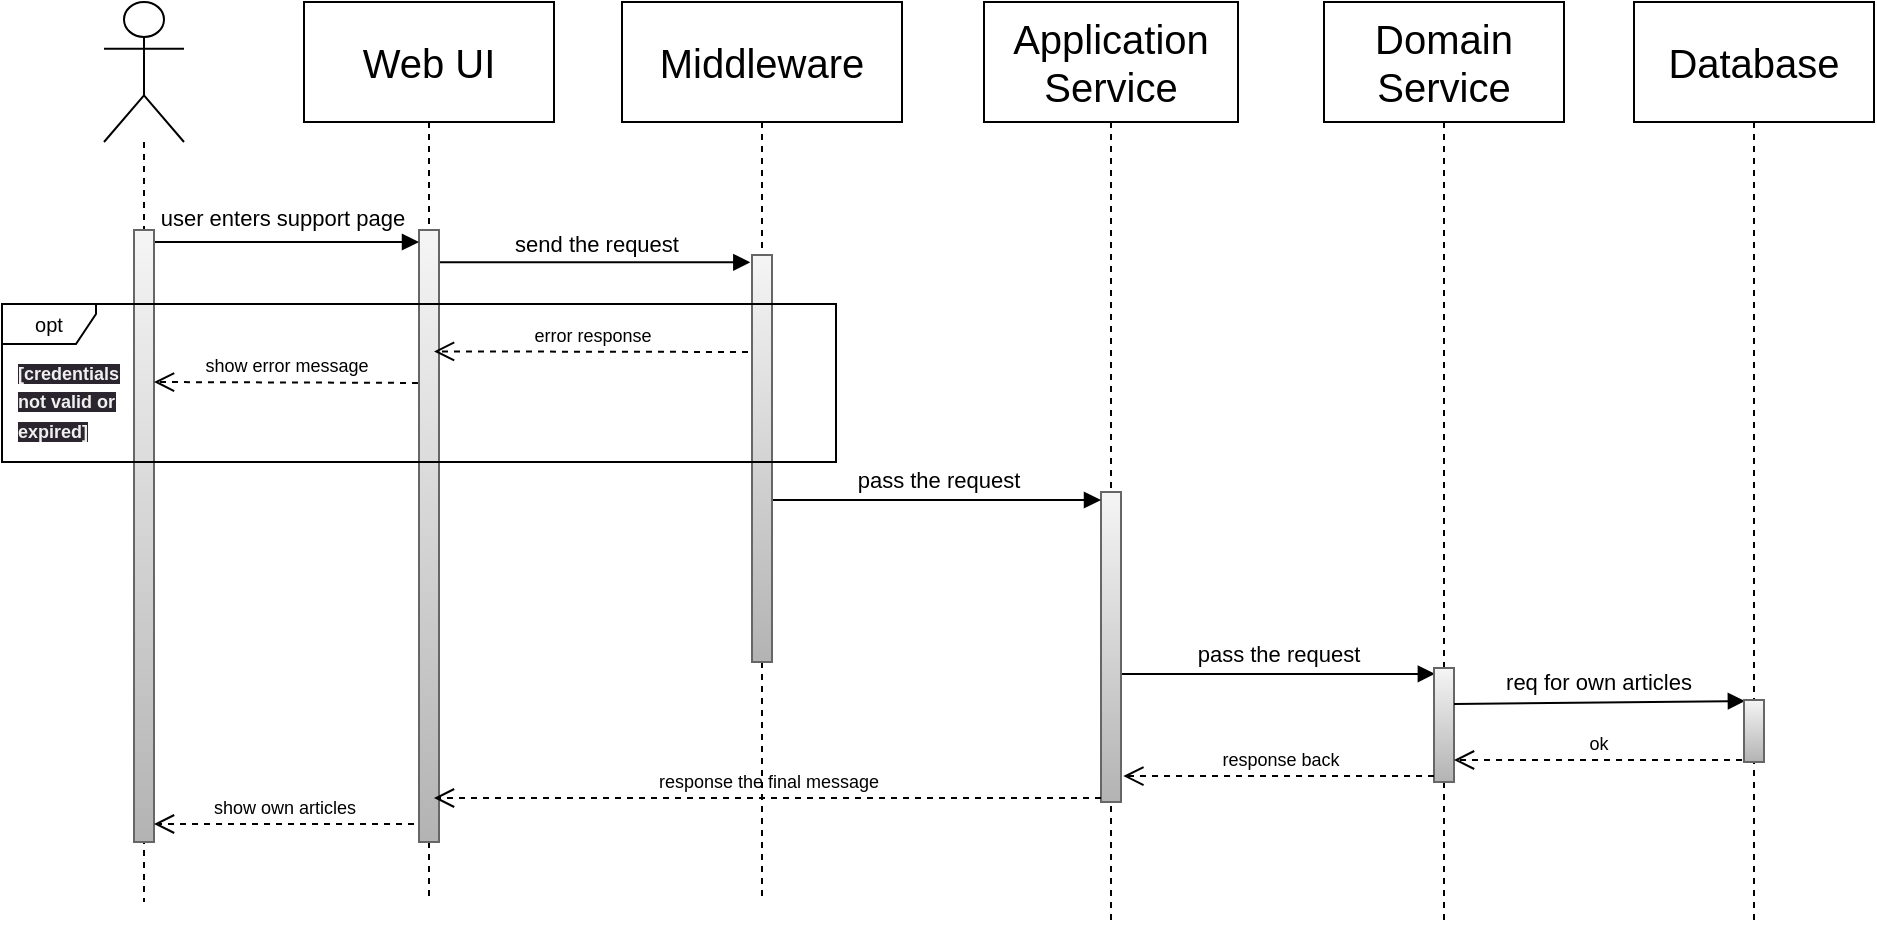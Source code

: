 <mxfile>
    <diagram id="fAA2Vkkm48L39zOtkflW" name="Page-1">
        <mxGraphModel dx="618" dy="479" grid="1" gridSize="10" guides="1" tooltips="1" connect="1" arrows="1" fold="1" page="1" pageScale="1" pageWidth="850" pageHeight="1100" math="0" shadow="0">
            <root>
                <mxCell id="0"/>
                <mxCell id="1" parent="0"/>
                <mxCell id="27" value="" style="shape=umlLifeline;participant=umlActor;perimeter=lifelinePerimeter;whiteSpace=wrap;html=1;container=1;collapsible=0;recursiveResize=0;verticalAlign=top;spacingTop=36;outlineConnect=0;size=70;" vertex="1" parent="1">
                    <mxGeometry x="295" y="210" width="40" height="450" as="geometry"/>
                </mxCell>
                <mxCell id="28" value="&lt;font style=&quot;font-size: 20px;&quot;&gt;Web UI&lt;/font&gt;" style="shape=umlLifeline;perimeter=lifelinePerimeter;whiteSpace=wrap;html=1;container=1;collapsible=0;recursiveResize=0;outlineConnect=0;size=60;" vertex="1" parent="1">
                    <mxGeometry x="395" y="210" width="125" height="450" as="geometry"/>
                </mxCell>
                <mxCell id="29" value="send the request" style="html=1;verticalAlign=bottom;endArrow=block;entryX=-0.084;entryY=0.029;entryDx=0;entryDy=0;entryPerimeter=0;labelBackgroundColor=none;" edge="1" parent="28" source="30">
                    <mxGeometry width="80" relative="1" as="geometry">
                        <mxPoint x="60" y="130" as="sourcePoint"/>
                        <mxPoint x="223.16" y="130.15" as="targetPoint"/>
                    </mxGeometry>
                </mxCell>
                <mxCell id="30" value="" style="html=1;points=[];perimeter=orthogonalPerimeter;verticalAlign=middle;fillStyle=auto;rounded=0;glass=0;shadow=0;fillColor=#f5f5f5;gradientColor=#b3b3b3;strokeColor=#666666;" vertex="1" parent="28">
                    <mxGeometry x="57.5" y="114" width="10" height="306" as="geometry"/>
                </mxCell>
                <mxCell id="31" value="&lt;font style=&quot;&quot;&gt;&lt;font style=&quot;font-size: 20px;&quot;&gt;Middleware&lt;/font&gt;&lt;br&gt;&lt;/font&gt;" style="shape=umlLifeline;perimeter=lifelinePerimeter;whiteSpace=wrap;html=1;container=1;collapsible=0;recursiveResize=0;outlineConnect=0;size=60;" vertex="1" parent="1">
                    <mxGeometry x="554" y="210" width="140" height="450" as="geometry"/>
                </mxCell>
                <mxCell id="32" value="" style="html=1;points=[];perimeter=orthogonalPerimeter;fontSize=11;fillColor=#f5f5f5;gradientColor=#b3b3b3;strokeColor=#666666;" vertex="1" parent="31">
                    <mxGeometry x="65" y="126.5" width="10" height="203.5" as="geometry"/>
                </mxCell>
                <mxCell id="33" value="&lt;span style=&quot;font-size: 20px;&quot;&gt;Domain&lt;br&gt;Service&lt;br&gt;&lt;/span&gt;" style="shape=umlLifeline;perimeter=lifelinePerimeter;whiteSpace=wrap;html=1;container=1;collapsible=0;recursiveResize=0;outlineConnect=0;size=60;" vertex="1" parent="1">
                    <mxGeometry x="905" y="210" width="120" height="460" as="geometry"/>
                </mxCell>
                <mxCell id="34" value="&lt;font style=&quot;font-size: 11px;&quot;&gt;pass the request&lt;br&gt;&lt;/font&gt;" style="html=1;verticalAlign=bottom;endArrow=block;fontSize=14;labelBackgroundColor=none;entryX=0.043;entryY=0.088;entryDx=0;entryDy=0;entryPerimeter=0;" edge="1" parent="33">
                    <mxGeometry relative="1" as="geometry">
                        <mxPoint x="-101.5" y="336" as="sourcePoint"/>
                        <mxPoint x="55.43" y="335.936" as="targetPoint"/>
                    </mxGeometry>
                </mxCell>
                <mxCell id="35" value="" style="html=1;points=[];perimeter=orthogonalPerimeter;rounded=0;shadow=0;glass=0;sketch=0;fillStyle=auto;fontSize=14;fillColor=#f5f5f5;gradientColor=#b3b3b3;strokeColor=#666666;" vertex="1" parent="33">
                    <mxGeometry x="55" y="333" width="10" height="57" as="geometry"/>
                </mxCell>
                <mxCell id="36" value="&lt;font style=&quot;font-size: 11px;&quot;&gt;user enters support page&lt;br&gt;&lt;/font&gt;" style="html=1;verticalAlign=bottom;endArrow=block;fontSize=22;labelBackgroundColor=none;" edge="1" parent="1" target="30">
                    <mxGeometry x="0.004" width="80" relative="1" as="geometry">
                        <mxPoint x="315" y="330" as="sourcePoint"/>
                        <mxPoint x="445" y="330" as="targetPoint"/>
                        <Array as="points"/>
                        <mxPoint as="offset"/>
                    </mxGeometry>
                </mxCell>
                <mxCell id="37" value="&lt;font style=&quot;font-size: 20px;&quot;&gt;Application Service&lt;/font&gt;" style="shape=umlLifeline;perimeter=lifelinePerimeter;whiteSpace=wrap;html=1;container=1;collapsible=0;recursiveResize=0;outlineConnect=0;size=60;" vertex="1" parent="1">
                    <mxGeometry x="735" y="210" width="127" height="460" as="geometry"/>
                </mxCell>
                <mxCell id="38" value="" style="html=1;points=[];perimeter=orthogonalPerimeter;rounded=0;shadow=0;glass=0;sketch=0;fillStyle=auto;fontSize=14;fillColor=#f5f5f5;gradientColor=#b3b3b3;strokeColor=#666666;" vertex="1" parent="37">
                    <mxGeometry x="58.5" y="245" width="10" height="155" as="geometry"/>
                </mxCell>
                <mxCell id="39" value="" style="html=1;points=[];perimeter=orthogonalPerimeter;fillColor=#f5f5f5;gradientColor=#b3b3b3;strokeColor=#666666;" vertex="1" parent="1">
                    <mxGeometry x="310" y="324" width="10" height="306" as="geometry"/>
                </mxCell>
                <mxCell id="40" value="&lt;span style=&quot;font-size: 20px;&quot;&gt;Database&lt;br&gt;&lt;/span&gt;" style="shape=umlLifeline;perimeter=lifelinePerimeter;whiteSpace=wrap;html=1;container=1;collapsible=0;recursiveResize=0;outlineConnect=0;size=60;" vertex="1" parent="1">
                    <mxGeometry x="1060" y="210" width="120" height="460" as="geometry"/>
                </mxCell>
                <mxCell id="41" value="&lt;font style=&quot;font-size: 11px;&quot;&gt;req for own articles&lt;br&gt;&lt;/font&gt;" style="html=1;verticalAlign=bottom;endArrow=block;fontSize=14;labelBackgroundColor=none;entryX=0.044;entryY=0.016;entryDx=0;entryDy=0;entryPerimeter=0;" edge="1" parent="40" target="42">
                    <mxGeometry relative="1" as="geometry">
                        <mxPoint x="-90" y="351" as="sourcePoint"/>
                        <mxPoint x="64" y="351" as="targetPoint"/>
                    </mxGeometry>
                </mxCell>
                <mxCell id="42" value="" style="html=1;points=[];perimeter=orthogonalPerimeter;rounded=0;shadow=0;glass=0;sketch=0;fillStyle=auto;fontSize=14;fillColor=#f5f5f5;gradientColor=#b3b3b3;strokeColor=#666666;" vertex="1" parent="40">
                    <mxGeometry x="55" y="349" width="10" height="31" as="geometry"/>
                </mxCell>
                <mxCell id="43" value="ok" style="html=1;verticalAlign=bottom;endArrow=open;dashed=1;endSize=8;labelBackgroundColor=none;fontSize=9;exitX=-0.1;exitY=0.968;exitDx=0;exitDy=0;exitPerimeter=0;" edge="1" parent="40" source="42">
                    <mxGeometry relative="1" as="geometry">
                        <mxPoint x="50" y="379" as="sourcePoint"/>
                        <mxPoint x="-90.0" y="379.004" as="targetPoint"/>
                    </mxGeometry>
                </mxCell>
                <mxCell id="44" value="show own articles" style="html=1;verticalAlign=bottom;endArrow=open;dashed=1;endSize=8;labelBackgroundColor=none;fontSize=9;" edge="1" parent="1">
                    <mxGeometry relative="1" as="geometry">
                        <mxPoint x="450" y="621" as="sourcePoint"/>
                        <mxPoint x="320.0" y="621.004" as="targetPoint"/>
                    </mxGeometry>
                </mxCell>
                <mxCell id="45" value="opt" style="shape=umlFrame;whiteSpace=wrap;html=1;fontSize=10;width=47;height=20;" vertex="1" parent="1">
                    <mxGeometry x="244" y="361" width="417" height="79" as="geometry"/>
                </mxCell>
                <mxCell id="46" value="error response" style="html=1;verticalAlign=bottom;endArrow=open;dashed=1;endSize=8;labelBackgroundColor=none;fontSize=9;entryX=0.518;entryY=0.3;entryDx=0;entryDy=0;entryPerimeter=0;" edge="1" parent="1" target="45">
                    <mxGeometry relative="1" as="geometry">
                        <mxPoint x="617" y="385" as="sourcePoint"/>
                        <mxPoint x="487.0" y="385.004" as="targetPoint"/>
                    </mxGeometry>
                </mxCell>
                <mxCell id="47" value="show error message" style="html=1;verticalAlign=bottom;endArrow=open;dashed=1;endSize=8;labelBackgroundColor=none;fontSize=9;" edge="1" parent="1">
                    <mxGeometry relative="1" as="geometry">
                        <mxPoint x="451.99" y="400.47" as="sourcePoint"/>
                        <mxPoint x="320" y="400" as="targetPoint"/>
                    </mxGeometry>
                </mxCell>
                <mxCell id="48" value="&lt;span style=&quot;border-color: rgb(0, 0, 0); color: rgb(240, 240, 240); font-family: Helvetica; font-style: normal; font-variant-ligatures: normal; font-variant-caps: normal; letter-spacing: normal; orphans: 2; text-indent: 0px; text-transform: none; widows: 2; word-spacing: 0px; -webkit-text-stroke-width: 0px; text-decoration-thickness: initial; text-decoration-style: initial; text-decoration-color: initial; font-size: 9px; font-weight: 700; text-align: center; background-color: rgb(42, 37, 47); float: none; display: inline !important;&quot;&gt;[credentials not valid or expired&lt;/span&gt;&lt;span style=&quot;border-color: rgb(0, 0, 0); color: rgb(240, 240, 240); font-family: Helvetica; font-style: normal; font-variant-ligatures: normal; font-variant-caps: normal; letter-spacing: normal; orphans: 2; text-indent: 0px; text-transform: none; widows: 2; word-spacing: 0px; -webkit-text-stroke-width: 0px; text-decoration-thickness: initial; text-decoration-style: initial; text-decoration-color: initial; font-size: 9px; font-weight: 700; text-align: center; background-color: rgb(42, 37, 47); float: none; display: inline !important;&quot;&gt;]&lt;/span&gt;" style="text;whiteSpace=wrap;html=1;" vertex="1" parent="1">
                    <mxGeometry x="250" y="381" width="60" height="40" as="geometry"/>
                </mxCell>
                <mxCell id="49" value="&lt;font style=&quot;font-size: 11px;&quot;&gt;pass the request&lt;br&gt;&lt;/font&gt;" style="html=1;verticalAlign=bottom;endArrow=block;fontSize=14;labelBackgroundColor=none;" edge="1" parent="1">
                    <mxGeometry relative="1" as="geometry">
                        <mxPoint x="629.5" y="459" as="sourcePoint"/>
                        <mxPoint x="793.5" y="459" as="targetPoint"/>
                    </mxGeometry>
                </mxCell>
                <mxCell id="50" value="response the final message" style="html=1;verticalAlign=bottom;endArrow=open;dashed=1;endSize=8;labelBackgroundColor=none;fontSize=9;exitX=-0.092;exitY=0.877;exitDx=0;exitDy=0;exitPerimeter=0;" edge="1" parent="1">
                    <mxGeometry relative="1" as="geometry">
                        <mxPoint x="793.5" y="608.004" as="sourcePoint"/>
                        <mxPoint x="460" y="608.0" as="targetPoint"/>
                    </mxGeometry>
                </mxCell>
                <mxCell id="51" value="response back" style="html=1;verticalAlign=bottom;endArrow=open;dashed=1;endSize=8;labelBackgroundColor=none;fontSize=9;exitX=-0.1;exitY=0.968;exitDx=0;exitDy=0;exitPerimeter=0;entryX=1.117;entryY=0.986;entryDx=0;entryDy=0;entryPerimeter=0;" edge="1" parent="1">
                    <mxGeometry relative="1" as="geometry">
                        <mxPoint x="960" y="597.008" as="sourcePoint"/>
                        <mxPoint x="804.67" y="597.034" as="targetPoint"/>
                    </mxGeometry>
                </mxCell>
            </root>
        </mxGraphModel>
    </diagram>
</mxfile>
